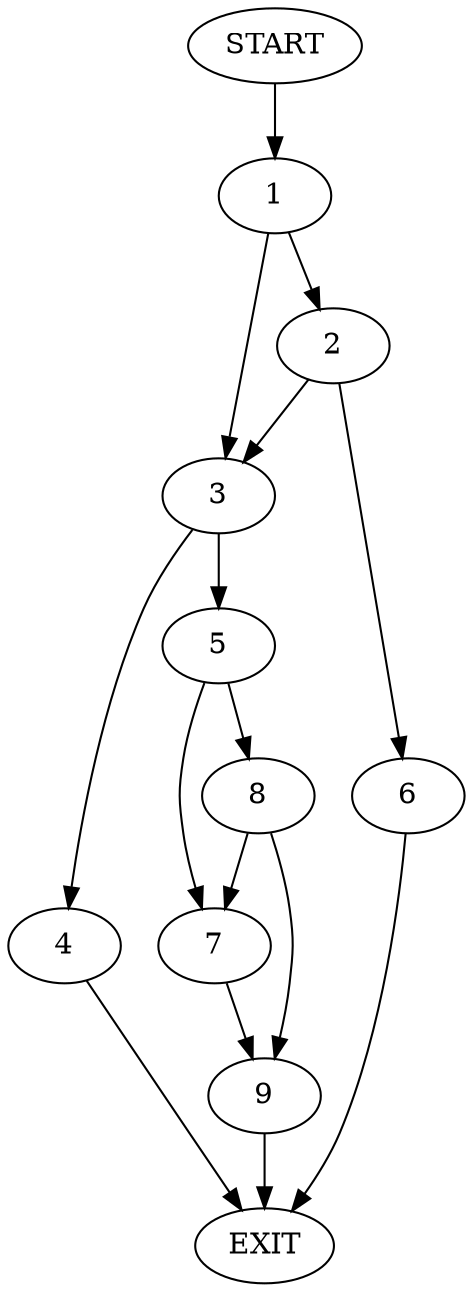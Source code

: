 digraph {
0 [label="START"]
10 [label="EXIT"]
0 -> 1
1 -> 2
1 -> 3
3 -> 4
3 -> 5
2 -> 6
2 -> 3
6 -> 10
4 -> 10
5 -> 7
5 -> 8
8 -> 9
8 -> 7
7 -> 9
9 -> 10
}
